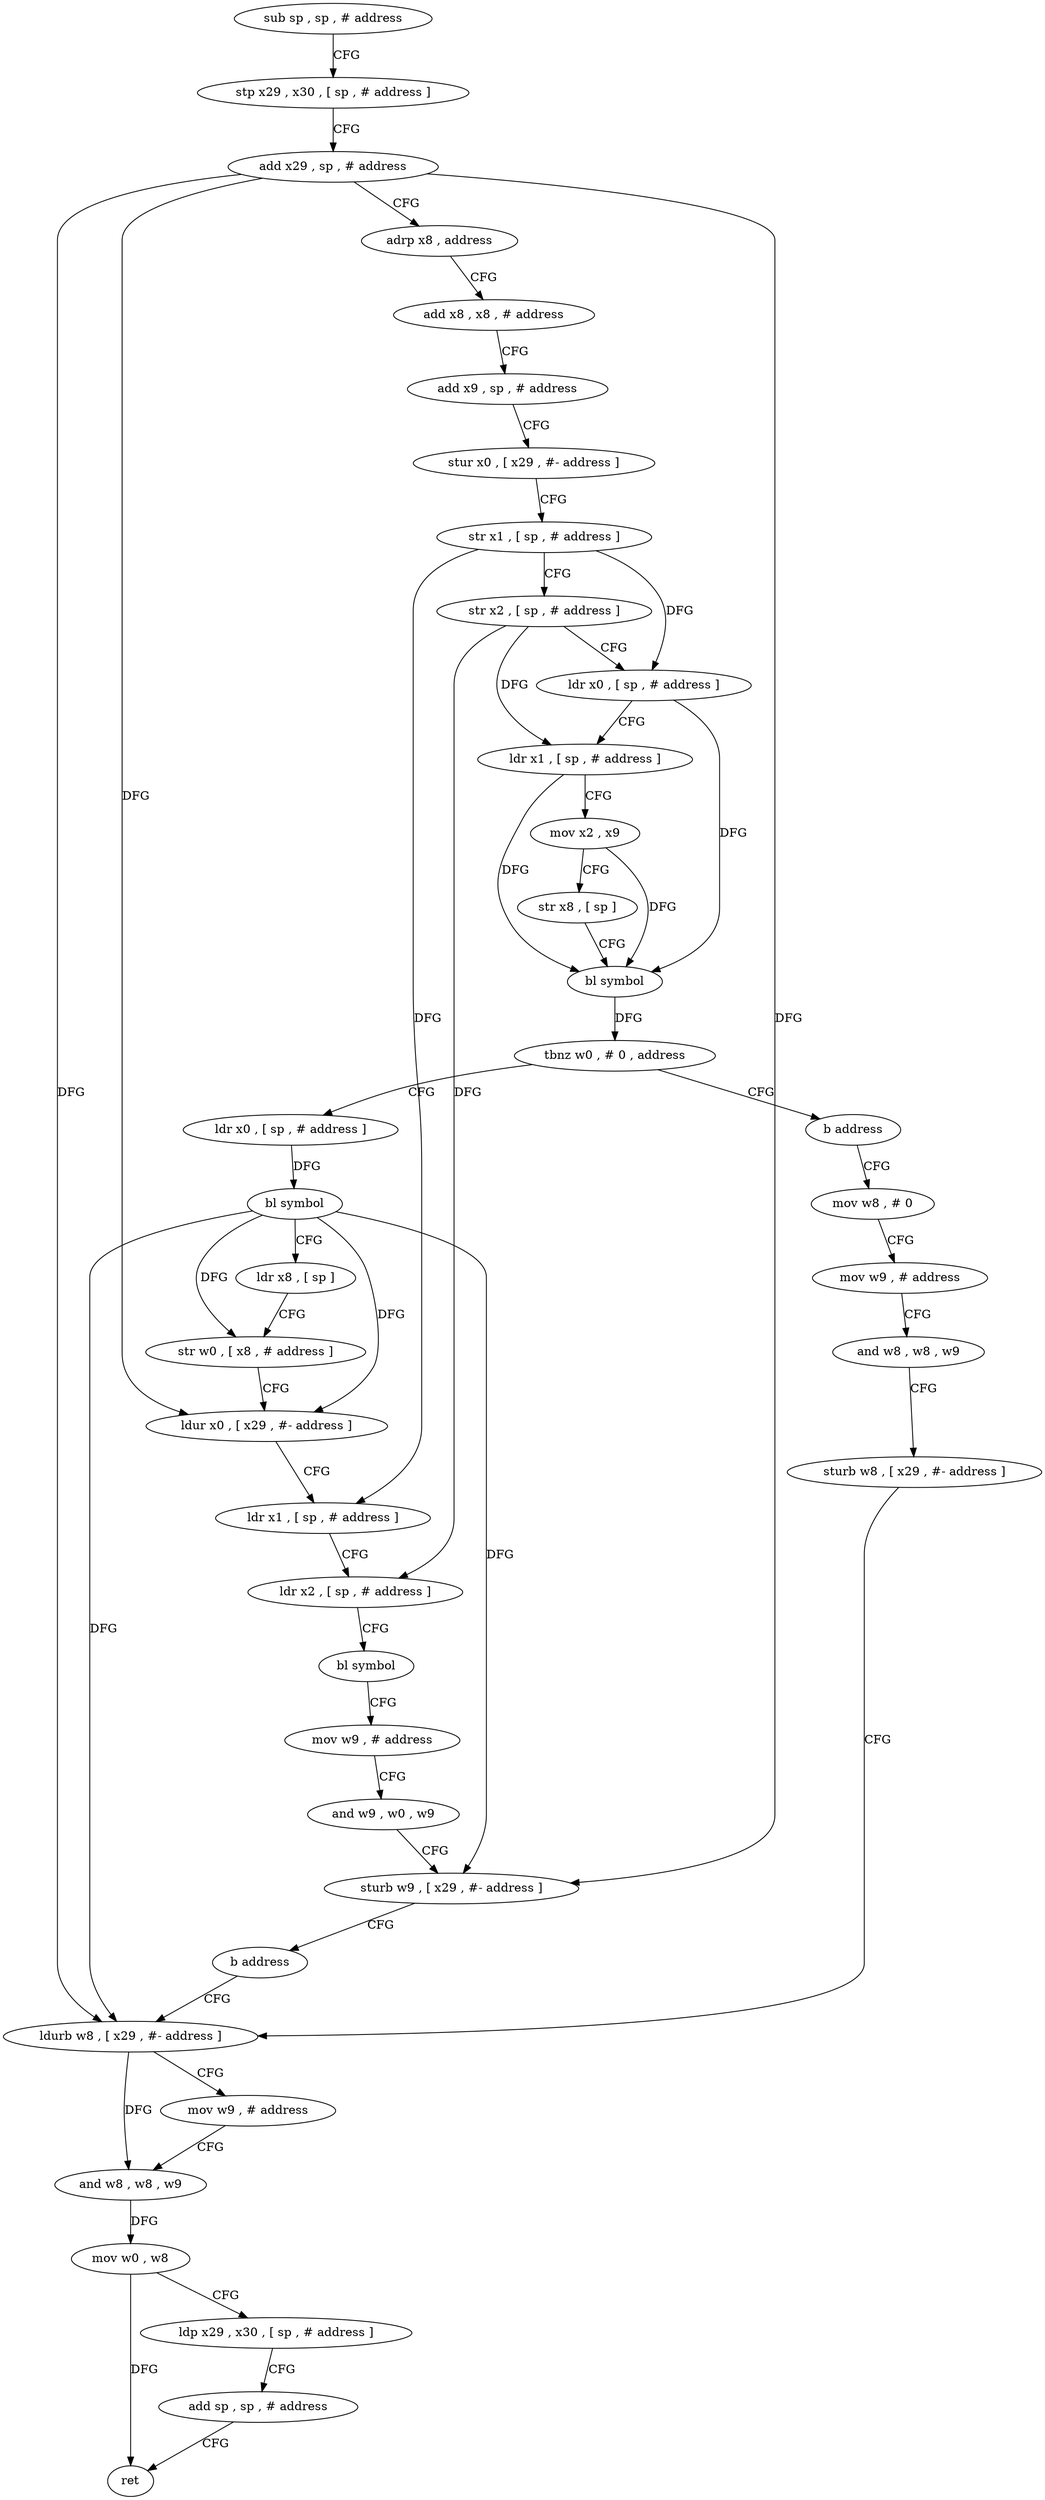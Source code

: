 digraph "func" {
"4280204" [label = "sub sp , sp , # address" ]
"4280208" [label = "stp x29 , x30 , [ sp , # address ]" ]
"4280212" [label = "add x29 , sp , # address" ]
"4280216" [label = "adrp x8 , address" ]
"4280220" [label = "add x8 , x8 , # address" ]
"4280224" [label = "add x9 , sp , # address" ]
"4280228" [label = "stur x0 , [ x29 , #- address ]" ]
"4280232" [label = "str x1 , [ sp , # address ]" ]
"4280236" [label = "str x2 , [ sp , # address ]" ]
"4280240" [label = "ldr x0 , [ sp , # address ]" ]
"4280244" [label = "ldr x1 , [ sp , # address ]" ]
"4280248" [label = "mov x2 , x9" ]
"4280252" [label = "str x8 , [ sp ]" ]
"4280256" [label = "bl symbol" ]
"4280260" [label = "tbnz w0 , # 0 , address" ]
"4280268" [label = "ldr x0 , [ sp , # address ]" ]
"4280264" [label = "b address" ]
"4280272" [label = "bl symbol" ]
"4280276" [label = "ldr x8 , [ sp ]" ]
"4280280" [label = "str w0 , [ x8 , # address ]" ]
"4280284" [label = "ldur x0 , [ x29 , #- address ]" ]
"4280288" [label = "ldr x1 , [ sp , # address ]" ]
"4280292" [label = "ldr x2 , [ sp , # address ]" ]
"4280296" [label = "bl symbol" ]
"4280300" [label = "mov w9 , # address" ]
"4280304" [label = "and w9 , w0 , w9" ]
"4280308" [label = "sturb w9 , [ x29 , #- address ]" ]
"4280312" [label = "b address" ]
"4280332" [label = "ldurb w8 , [ x29 , #- address ]" ]
"4280316" [label = "mov w8 , # 0" ]
"4280336" [label = "mov w9 , # address" ]
"4280340" [label = "and w8 , w8 , w9" ]
"4280344" [label = "mov w0 , w8" ]
"4280348" [label = "ldp x29 , x30 , [ sp , # address ]" ]
"4280352" [label = "add sp , sp , # address" ]
"4280356" [label = "ret" ]
"4280320" [label = "mov w9 , # address" ]
"4280324" [label = "and w8 , w8 , w9" ]
"4280328" [label = "sturb w8 , [ x29 , #- address ]" ]
"4280204" -> "4280208" [ label = "CFG" ]
"4280208" -> "4280212" [ label = "CFG" ]
"4280212" -> "4280216" [ label = "CFG" ]
"4280212" -> "4280284" [ label = "DFG" ]
"4280212" -> "4280308" [ label = "DFG" ]
"4280212" -> "4280332" [ label = "DFG" ]
"4280216" -> "4280220" [ label = "CFG" ]
"4280220" -> "4280224" [ label = "CFG" ]
"4280224" -> "4280228" [ label = "CFG" ]
"4280228" -> "4280232" [ label = "CFG" ]
"4280232" -> "4280236" [ label = "CFG" ]
"4280232" -> "4280240" [ label = "DFG" ]
"4280232" -> "4280288" [ label = "DFG" ]
"4280236" -> "4280240" [ label = "CFG" ]
"4280236" -> "4280244" [ label = "DFG" ]
"4280236" -> "4280292" [ label = "DFG" ]
"4280240" -> "4280244" [ label = "CFG" ]
"4280240" -> "4280256" [ label = "DFG" ]
"4280244" -> "4280248" [ label = "CFG" ]
"4280244" -> "4280256" [ label = "DFG" ]
"4280248" -> "4280252" [ label = "CFG" ]
"4280248" -> "4280256" [ label = "DFG" ]
"4280252" -> "4280256" [ label = "CFG" ]
"4280256" -> "4280260" [ label = "DFG" ]
"4280260" -> "4280268" [ label = "CFG" ]
"4280260" -> "4280264" [ label = "CFG" ]
"4280268" -> "4280272" [ label = "DFG" ]
"4280264" -> "4280316" [ label = "CFG" ]
"4280272" -> "4280276" [ label = "CFG" ]
"4280272" -> "4280280" [ label = "DFG" ]
"4280272" -> "4280284" [ label = "DFG" ]
"4280272" -> "4280308" [ label = "DFG" ]
"4280272" -> "4280332" [ label = "DFG" ]
"4280276" -> "4280280" [ label = "CFG" ]
"4280280" -> "4280284" [ label = "CFG" ]
"4280284" -> "4280288" [ label = "CFG" ]
"4280288" -> "4280292" [ label = "CFG" ]
"4280292" -> "4280296" [ label = "CFG" ]
"4280296" -> "4280300" [ label = "CFG" ]
"4280300" -> "4280304" [ label = "CFG" ]
"4280304" -> "4280308" [ label = "CFG" ]
"4280308" -> "4280312" [ label = "CFG" ]
"4280312" -> "4280332" [ label = "CFG" ]
"4280332" -> "4280336" [ label = "CFG" ]
"4280332" -> "4280340" [ label = "DFG" ]
"4280316" -> "4280320" [ label = "CFG" ]
"4280336" -> "4280340" [ label = "CFG" ]
"4280340" -> "4280344" [ label = "DFG" ]
"4280344" -> "4280348" [ label = "CFG" ]
"4280344" -> "4280356" [ label = "DFG" ]
"4280348" -> "4280352" [ label = "CFG" ]
"4280352" -> "4280356" [ label = "CFG" ]
"4280320" -> "4280324" [ label = "CFG" ]
"4280324" -> "4280328" [ label = "CFG" ]
"4280328" -> "4280332" [ label = "CFG" ]
}
